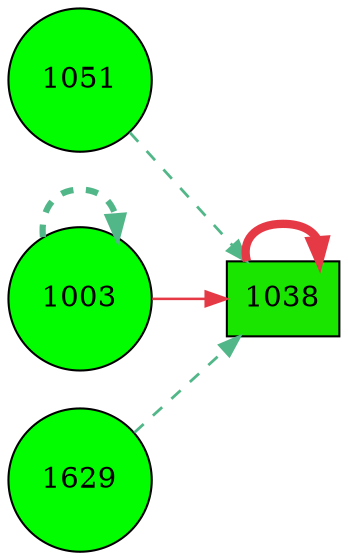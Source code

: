 digraph G{
rankdir=LR;
1051 [style=filled, shape=circle, fillcolor="#01fd00", label="1051"];
1003 [style=filled, shape=circle, fillcolor="#01fd00", label="1003"];
1629 [style=filled, shape=circle, fillcolor="#01fd00", label="1629"];
1038 [style=filled, shape=box, fillcolor="#19e500", label="1038"];
1038 -> 1038 [color="#e63946",penwidth=4.00];
1003 -> 1038 [color="#e63946",penwidth=1.21];
1003 -> 1003 [color="#52b788",style=dashed,penwidth=3.00];
1051 -> 1038 [color="#52b788",style=dashed,penwidth=1.34];
1629 -> 1038 [color="#52b788",style=dashed,penwidth=1.34];
}